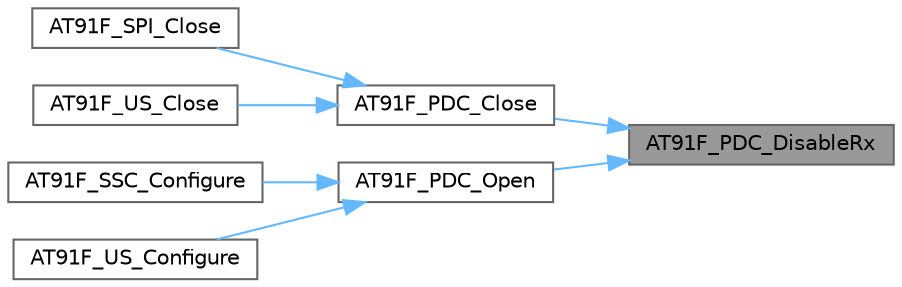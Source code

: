 digraph "AT91F_PDC_DisableRx"
{
 // LATEX_PDF_SIZE
  bgcolor="transparent";
  edge [fontname=Helvetica,fontsize=10,labelfontname=Helvetica,labelfontsize=10];
  node [fontname=Helvetica,fontsize=10,shape=box,height=0.2,width=0.4];
  rankdir="RL";
  Node1 [id="Node000001",label="AT91F_PDC_DisableRx",height=0.2,width=0.4,color="gray40", fillcolor="grey60", style="filled", fontcolor="black",tooltip="Disable receive."];
  Node1 -> Node2 [id="edge7_Node000001_Node000002",dir="back",color="steelblue1",style="solid",tooltip=" "];
  Node2 [id="Node000002",label="AT91F_PDC_Close",height=0.2,width=0.4,color="grey40", fillcolor="white", style="filled",URL="$lib___a_t91_s_a_m7_s64_8h.html#ae7a00663d9b586d0060d83e4c3e1921f",tooltip="Close PDC: disable TX and RX reset transfer descriptors."];
  Node2 -> Node3 [id="edge8_Node000002_Node000003",dir="back",color="steelblue1",style="solid",tooltip=" "];
  Node3 [id="Node000003",label="AT91F_SPI_Close",height=0.2,width=0.4,color="grey40", fillcolor="white", style="filled",URL="$lib___a_t91_s_a_m7_s64_8h.html#a1d538178f15852104ef39cbb837504c3",tooltip="Close SPI: disable IT disable transfert, close PDC."];
  Node2 -> Node4 [id="edge9_Node000002_Node000004",dir="back",color="steelblue1",style="solid",tooltip=" "];
  Node4 [id="Node000004",label="AT91F_US_Close",height=0.2,width=0.4,color="grey40", fillcolor="white", style="filled",URL="$lib___a_t91_s_a_m7_s64_8h.html#a7b4bbc35e32ebaa01d042c344ff4ded0",tooltip="Close USART: disable IT disable receiver and transmitter, close PDC."];
  Node1 -> Node5 [id="edge10_Node000001_Node000005",dir="back",color="steelblue1",style="solid",tooltip=" "];
  Node5 [id="Node000005",label="AT91F_PDC_Open",height=0.2,width=0.4,color="grey40", fillcolor="white", style="filled",URL="$lib___a_t91_s_a_m7_s64_8h.html#a943bb6125d66d7956df049c6989f00f1",tooltip="Open PDC: disable TX and RX reset transfer descriptors, re-enable RX and TX."];
  Node5 -> Node6 [id="edge11_Node000005_Node000006",dir="back",color="steelblue1",style="solid",tooltip=" "];
  Node6 [id="Node000006",label="AT91F_SSC_Configure",height=0.2,width=0.4,color="grey40", fillcolor="white", style="filled",URL="$lib___a_t91_s_a_m7_s64_8h.html#aa9745e47a0642596e61432ffbc890080",tooltip="Configure SSC."];
  Node5 -> Node7 [id="edge12_Node000005_Node000007",dir="back",color="steelblue1",style="solid",tooltip=" "];
  Node7 [id="Node000007",label="AT91F_US_Configure",height=0.2,width=0.4,color="grey40", fillcolor="white", style="filled",URL="$lib___a_t91_s_a_m7_s64_8h.html#acbbed25fcf0256823175db5f1a8f1f39",tooltip="Configure USART."];
}

